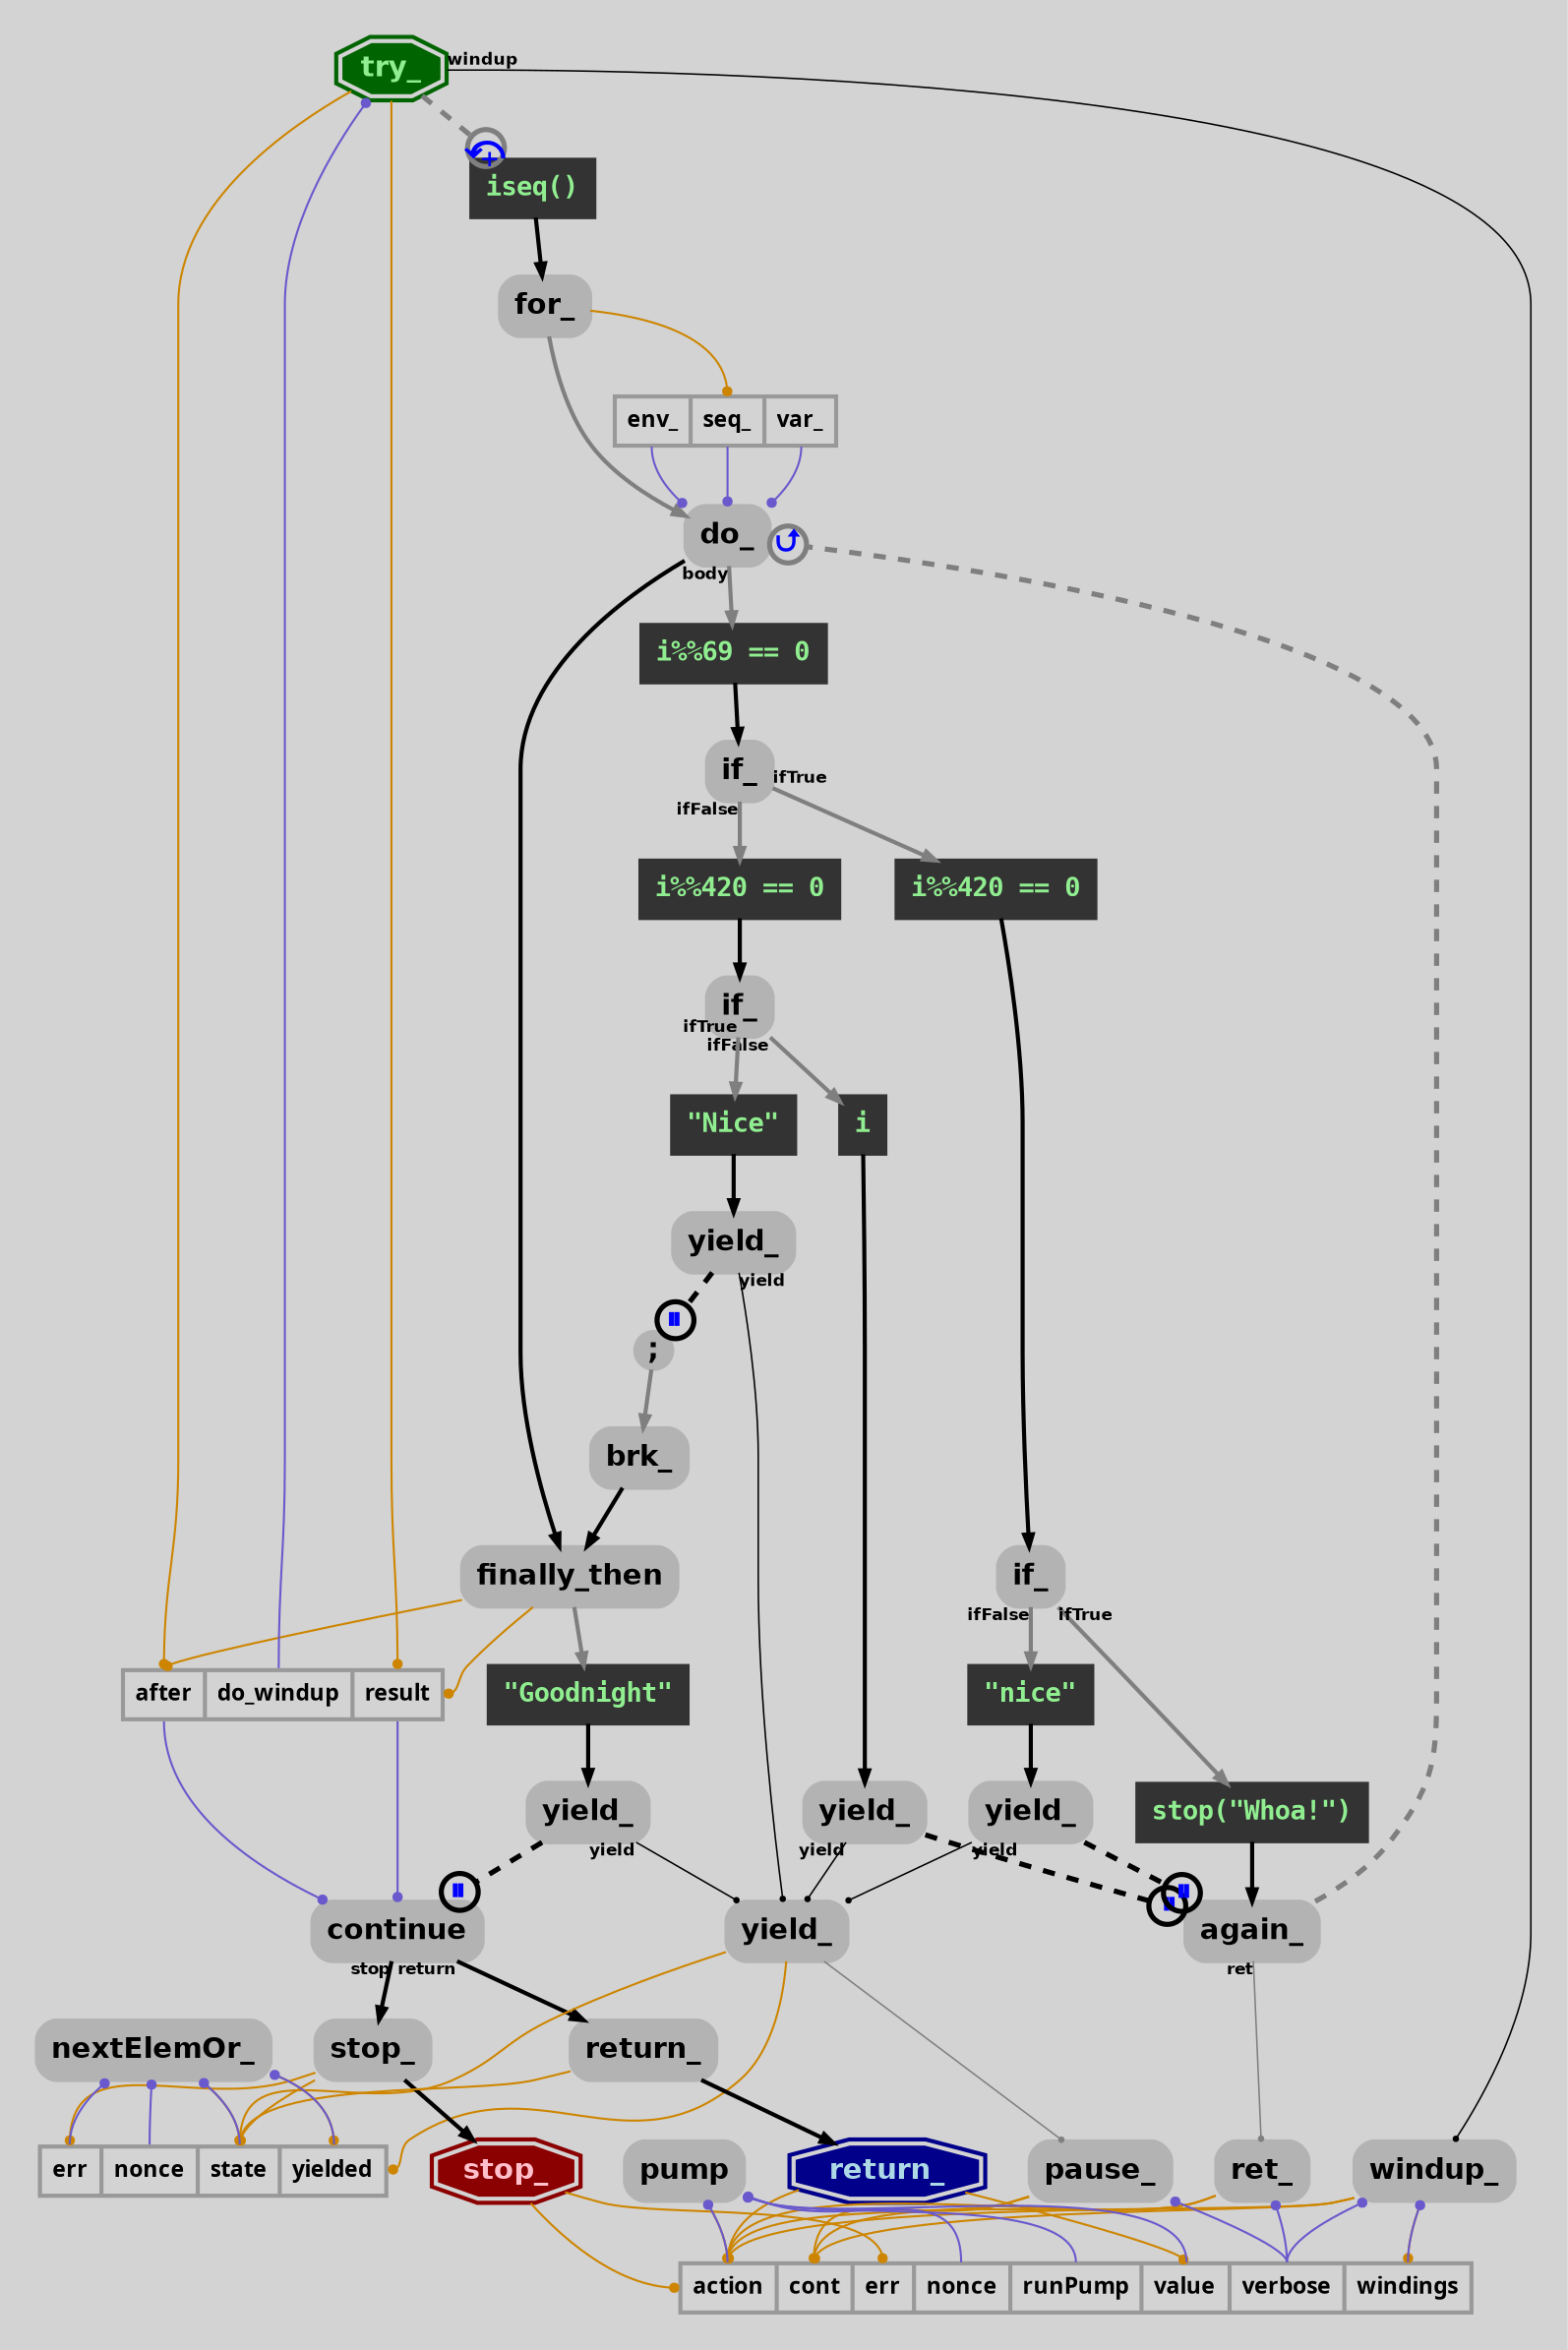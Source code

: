 digraph "G" { 
  bgcolor = "lightgray"
  margin = "0"
  pad = "0.25"
  concentrate = "false"
  nodesep = "0.3"
  ranksep = "0.4"
  newrank = "true"
  clusterrank = "local"
  packmode = "clust"
  labeljust = "l"
  fontname = "DejaVu Sans Mono Book"
  rankdir = "TB"
  fontsize = "14"
  edge [fontname="DejaVu Sans Bold", arrowhead="normal", arrowsize="0.6", fontsize="8"]
  node [fontname="DejaVu Sans Bold", margin="0.1,0.1", shape="box", bgcolor="white", height="0.2", width="0.2", color="gray60", penwidth="2"]
  "..do_expr" [label="iseq()", fontname="DejaVu Sans Mono Bold", style="filled", fontcolor="lightgreen", fontsize="13", color="gray20", labeljust="l", nojustify="true"]
  "..do_expr.1.do_.1.do_finally" [label="\"Goodnight\"", fontname="DejaVu Sans Mono Bold", style="filled", fontcolor="lightgreen", fontsize="13", color="gray20", labeljust="l", nojustify="true"]
  "..do_expr.1.do_.1.do_finally.1" [label="yield_", style="filled,rounded", color="gray70"]
  "..do_expr.1.do_.1" [label="finally_then", style="filled,rounded", color="gray70"]
  "..do_expr.1.do_.1.do_finally.2" [label="continue", style="filled,rounded", color="gray70"]
  "START" [label="try_", style="filled,rounded", color="gray70", shape="doubleoctagon", color="darkgreen", style="filled", fontcolor="lightgreen", margin="0,0", fixedsize="false", pos="1,1"]
  "ctx...do_expr.1.do_.1.do_finally.2_var" [shape="record", label="<after>after|<do_windup>do_windup|<result>result", fontsize="11", fontname="DevaVu Sans Mono Bold", margin="0.08"]
  "ctx...do_expr.1.do_.1.do_finally.2_var":after -> "..do_expr.1.do_.1.do_finally.2" [penwidth="1", color="slateblue3", arrowsize="0.5", arrowhead="dot", concentrate="true", constrain="false"]
  "ctx...do_expr.1.do_.1.do_finally.2_var":result -> "..do_expr.1.do_.1.do_finally.2" [penwidth="1", color="slateblue3", arrowsize="0.5", arrowhead="dot", concentrate="true", constrain="false"]
  "..do_expr.1.do_.1" -> "ctx...do_expr.1.do_.1.do_finally.2_var":after [penwidth="1", color="orange3", arrowsize="0.5", arrowhead="dot", concentrate="true", constrain="false"]
  "..do_expr.1.do_.1" -> "ctx...do_expr.1.do_.1.do_finally.2_var":result [penwidth="1", color="orange3", arrowsize="0.5", arrowhead="dot", concentrate="true", constrain="false"]
  "ctx...do_expr.1.do_.1.do_finally.2_var":do_windup -> "START" [penwidth="1", color="slateblue3", arrowsize="0.5", arrowhead="dot", concentrate="true", constrain="false"]
  "START" -> "ctx...do_expr.1.do_.1.do_finally.2_var":after [penwidth="1", color="orange3", arrowsize="0.5", arrowhead="dot", concentrate="true", constrain="false"]
  "START" -> "ctx...do_expr.1.do_.1.do_finally.2_var":result [penwidth="1", color="orange3", arrowsize="0.5", arrowhead="dot", concentrate="true", constrain="false"]
  "..do_expr.1.do_.1.do_finally.1.yield" [label="yield_", style="filled,rounded", color="gray70"]
  "..do_expr.1.do_.1.do_finally.2.stop" [label="stop_", style="filled,rounded", color="gray70"]
  "..do_expr.1.do_.1.do_finally.3" [label="return_", style="filled,rounded", color="gray70"]
  "nextElemOr" [label="nextElemOr_", style="filled,rounded", color="gray70"]
  "ctx...do_expr.1.do_.1.do_finally.2.stop_var" [shape="record", label="<err>err|<nonce>nonce|<state>state|<yielded>yielded", fontsize="11", fontname="DevaVu Sans Mono Bold", margin="0.08"]
  "..do_expr.1.do_.1.do_finally.3" -> "ctx...do_expr.1.do_.1.do_finally.2.stop_var":state [penwidth="1", color="orange3", arrowsize="0.5", arrowhead="dot", concentrate="true", constrain="false"]
  "..do_expr.1.do_.1.do_finally.2.stop" -> "ctx...do_expr.1.do_.1.do_finally.2.stop_var":err [penwidth="1", color="orange3", arrowsize="0.5", arrowhead="dot", concentrate="true", constrain="false"]
  "..do_expr.1.do_.1.do_finally.2.stop" -> "ctx...do_expr.1.do_.1.do_finally.2.stop_var":state [penwidth="1", color="orange3", arrowsize="0.5", arrowhead="dot", concentrate="true", constrain="false"]
  "..do_expr.1.do_.1.do_finally.1.yield" -> "ctx...do_expr.1.do_.1.do_finally.2.stop_var":state [penwidth="1", color="orange3", arrowsize="0.5", arrowhead="dot", concentrate="true", constrain="false"]
  "..do_expr.1.do_.1.do_finally.1.yield" -> "ctx...do_expr.1.do_.1.do_finally.2.stop_var":yielded [penwidth="1", color="orange3", arrowsize="0.5", arrowhead="dot", concentrate="true", constrain="false"]
  "ctx...do_expr.1.do_.1.do_finally.2.stop_var":err -> "nextElemOr" [penwidth="1", color="slateblue3", arrowsize="0.5", arrowhead="dot", concentrate="true", constrain="false"]
  "ctx...do_expr.1.do_.1.do_finally.2.stop_var":nonce -> "nextElemOr" [penwidth="1", color="slateblue3", arrowsize="0.5", arrowhead="dot", concentrate="true", constrain="false"]
  "ctx...do_expr.1.do_.1.do_finally.2.stop_var":state -> "nextElemOr" [penwidth="1", color="slateblue3", arrowsize="0.5", arrowhead="dot", concentrate="true", constrain="false"]
  "ctx...do_expr.1.do_.1.do_finally.2.stop_var":yielded -> "nextElemOr" [penwidth="1", color="slateblue3", arrowsize="0.5", arrowhead="dot", concentrate="true", constrain="false"]
  "nextElemOr" -> "ctx...do_expr.1.do_.1.do_finally.2.stop_var":state [penwidth="1", color="orange3", arrowsize="0.5", arrowhead="dot", concentrate="true", constrain="false"]
  "nextElemOr" -> "ctx...do_expr.1.do_.1.do_finally.2.stop_var":yielded [penwidth="1", color="orange3", arrowsize="0.5", arrowhead="dot", concentrate="true", constrain="false"]
  "..do_expr.1.do_.body" [label="i%%69 == 0", fontname="DejaVu Sans Mono Bold", style="filled", fontcolor="lightgreen", fontsize="13", color="gray20", labeljust="l", nojustify="true"]
  "..do_expr.1.do_.body.1" [label="if_", style="filled,rounded", color="gray70"]
  "..do_expr.1.do_.body.1.ifFalse" [label="i%%420 == 0", fontname="DejaVu Sans Mono Bold", style="filled", fontcolor="lightgreen", fontsize="13", color="gray20", labeljust="l", nojustify="true"]
  "..do_expr.1.do_.body.1.ifFalse.1" [label="if_", style="filled,rounded", color="gray70"]
  "..do_expr.1.do_.body.1.ifFalse.1.ifFalse" [label="i", fontname="DejaVu Sans Mono Bold", style="filled", fontcolor="lightgreen", fontsize="13", color="gray20", labeljust="l", nojustify="true"]
  "..do_expr.1.do_.body.1.ifFalse.1.ifFalse.1" [label="yield_", style="filled,rounded", color="gray70"]
  "..do_expr.1.do_.body.1.ifFalse.1.ifTrue" [label="\"Nice\"", fontname="DejaVu Sans Mono Bold", style="filled", fontcolor="lightgreen", fontsize="13", color="gray20", labeljust="l", nojustify="true"]
  "..do_expr.1.do_.body.1.ifFalse.1.ifTrue.1" [label="yield_", style="filled,rounded", color="gray70"]
  "..do_expr.1.do_.body.1.ifFalse.1.ifTrue.2" [shape="circle", style="filled", color="gray70", fixedsize="true", width="0.25", height="0.25", label=";"]
  "..do_expr.1" [label="for_", style="filled,rounded", color="gray70"]
  "..do_expr.1.do_" [label="do_", style="filled,rounded", color="gray70"]
  "..do_expr.1.do_.body.1.ifFalse.1.ifTrue.3" [label="brk_", style="filled,rounded", color="gray70"]
  "..do_expr.1.do_.body.1.ifTrue.1.ifTrue.1" [label="again_", style="filled,rounded", color="gray70"]
  "ctx...do_expr.1.do_.body.1.ifFalse.1.ifTrue.3_var" [shape="record", label="<env_>env_|<seq_>seq_|<var_>var_", fontsize="11", fontname="DevaVu Sans Mono Bold", margin="0.08"]
  "ctx...do_expr.1.do_.body.1.ifFalse.1.ifTrue.3_var":env_ -> "..do_expr.1.do_" [penwidth="1", color="slateblue3", arrowsize="0.5", arrowhead="dot", concentrate="true", constrain="false"]
  "ctx...do_expr.1.do_.body.1.ifFalse.1.ifTrue.3_var":seq_ -> "..do_expr.1.do_" [penwidth="1", color="slateblue3", arrowsize="0.5", arrowhead="dot", concentrate="true", constrain="false"]
  "ctx...do_expr.1.do_.body.1.ifFalse.1.ifTrue.3_var":var_ -> "..do_expr.1.do_" [penwidth="1", color="slateblue3", arrowsize="0.5", arrowhead="dot", concentrate="true", constrain="false"]
  "..do_expr.1" -> "ctx...do_expr.1.do_.body.1.ifFalse.1.ifTrue.3_var":seq_ [penwidth="1", color="orange3", arrowsize="0.5", arrowhead="dot", concentrate="true", constrain="false"]
  "..do_expr.1.do_.body.1.ifTrue" [label="i%%420 == 0", fontname="DejaVu Sans Mono Bold", style="filled", fontcolor="lightgreen", fontsize="13", color="gray20", labeljust="l", nojustify="true"]
  "..do_expr.1.do_.body.1.ifTrue.1" [label="if_", style="filled,rounded", color="gray70"]
  "..do_expr.1.do_.body.1.ifTrue.1.ifFalse" [label="\"nice\"", fontname="DejaVu Sans Mono Bold", style="filled", fontcolor="lightgreen", fontsize="13", color="gray20", labeljust="l", nojustify="true"]
  "..do_expr.1.do_.body.1.ifTrue.1.ifFalse.1" [label="yield_", style="filled,rounded", color="gray70"]
  "..do_expr.1.do_.body.1.ifTrue.1.ifTrue" [label="stop(\"Whoa!\")", fontname="DejaVu Sans Mono Bold", style="filled", fontcolor="lightgreen", fontsize="13", color="gray20", labeljust="l", nojustify="true"]
  "..do_expr.1.do_.1.do_finally.1.yield.pause" [label="pause_", style="filled,rounded", color="gray70"]
  "..do_expr.1.do_.body.1.ifTrue.1.ifTrue.1.ret" [label="ret_", style="filled,rounded", color="gray70"]
  "..windup" [label="windup_", style="filled,rounded", color="gray70"]
  "RETURN" [label="return_", style="filled,rounded", color="gray70", shape="doubleoctagon", color="darkblue", style="filled", fontcolor="lightblue", margin="0,0", fixedsize="false"]
  "STOP" [label="stop_", style="filled,rounded", color="gray70", shape="doubleoctagon", color="darkred", style="filled", fontcolor="pink", margin="0,0", fixedsize="false"]
  "pump" [label="pump", style="filled,rounded", color="gray70"]
  "ctx...do_expr.1.do_.body.1.ifTrue.1.ifTrue.1.ret_var" [shape="record", label="<action>action|<cont>cont|<err>err|<nonce>nonce|<runPump>runPump|<value>value|<verbose>verbose|<windings>windings", fontsize="11", fontname="DevaVu Sans Mono Bold", margin="0.08"]
  "RETURN" -> "ctx...do_expr.1.do_.body.1.ifTrue.1.ifTrue.1.ret_var":action [penwidth="1", color="orange3", arrowsize="0.5", arrowhead="dot", concentrate="true", constrain="false"]
  "RETURN" -> "ctx...do_expr.1.do_.body.1.ifTrue.1.ifTrue.1.ret_var":value [penwidth="1", color="orange3", arrowsize="0.5", arrowhead="dot", concentrate="true", constrain="false"]
  "ctx...do_expr.1.do_.body.1.ifTrue.1.ifTrue.1.ret_var":verbose -> "..do_expr.1.do_.1.do_finally.1.yield.pause" [penwidth="1", color="slateblue3", arrowsize="0.5", arrowhead="dot", concentrate="true", constrain="false"]
  "..do_expr.1.do_.1.do_finally.1.yield.pause" -> "ctx...do_expr.1.do_.body.1.ifTrue.1.ifTrue.1.ret_var":action [penwidth="1", color="orange3", arrowsize="0.5", arrowhead="dot", concentrate="true", constrain="false"]
  "..do_expr.1.do_.1.do_finally.1.yield.pause" -> "ctx...do_expr.1.do_.body.1.ifTrue.1.ifTrue.1.ret_var":cont [penwidth="1", color="orange3", arrowsize="0.5", arrowhead="dot", concentrate="true", constrain="false"]
  "ctx...do_expr.1.do_.body.1.ifTrue.1.ifTrue.1.ret_var":verbose -> "..do_expr.1.do_.body.1.ifTrue.1.ifTrue.1.ret" [penwidth="1", color="slateblue3", arrowsize="0.5", arrowhead="dot", concentrate="true", constrain="false"]
  "..do_expr.1.do_.body.1.ifTrue.1.ifTrue.1.ret" -> "ctx...do_expr.1.do_.body.1.ifTrue.1.ifTrue.1.ret_var":action [penwidth="1", color="orange3", arrowsize="0.5", arrowhead="dot", concentrate="true", constrain="false"]
  "..do_expr.1.do_.body.1.ifTrue.1.ifTrue.1.ret" -> "ctx...do_expr.1.do_.body.1.ifTrue.1.ifTrue.1.ret_var":cont [penwidth="1", color="orange3", arrowsize="0.5", arrowhead="dot", concentrate="true", constrain="false"]
  "ctx...do_expr.1.do_.body.1.ifTrue.1.ifTrue.1.ret_var":verbose -> "..windup" [penwidth="1", color="slateblue3", arrowsize="0.5", arrowhead="dot", concentrate="true", constrain="false"]
  "ctx...do_expr.1.do_.body.1.ifTrue.1.ifTrue.1.ret_var":windings -> "..windup" [penwidth="1", color="slateblue3", arrowsize="0.5", arrowhead="dot", concentrate="true", constrain="false"]
  "..windup" -> "ctx...do_expr.1.do_.body.1.ifTrue.1.ifTrue.1.ret_var":action [penwidth="1", color="orange3", arrowsize="0.5", arrowhead="dot", concentrate="true", constrain="false"]
  "..windup" -> "ctx...do_expr.1.do_.body.1.ifTrue.1.ifTrue.1.ret_var":cont [penwidth="1", color="orange3", arrowsize="0.5", arrowhead="dot", concentrate="true", constrain="false"]
  "..windup" -> "ctx...do_expr.1.do_.body.1.ifTrue.1.ifTrue.1.ret_var":windings [penwidth="1", color="orange3", arrowsize="0.5", arrowhead="dot", concentrate="true", constrain="false"]
  "ctx...do_expr.1.do_.body.1.ifTrue.1.ifTrue.1.ret_var":action -> "pump" [penwidth="1", color="slateblue3", arrowsize="0.5", arrowhead="dot", concentrate="true", constrain="false"]
  "ctx...do_expr.1.do_.body.1.ifTrue.1.ifTrue.1.ret_var":nonce -> "pump" [penwidth="1", color="slateblue3", arrowsize="0.5", arrowhead="dot", concentrate="true", constrain="false"]
  "ctx...do_expr.1.do_.body.1.ifTrue.1.ifTrue.1.ret_var":runPump -> "pump" [penwidth="1", color="slateblue3", arrowsize="0.5", arrowhead="dot", concentrate="true", constrain="false"]
  "ctx...do_expr.1.do_.body.1.ifTrue.1.ifTrue.1.ret_var":value -> "pump" [penwidth="1", color="slateblue3", arrowsize="0.5", arrowhead="dot", concentrate="true", constrain="false"]
  "pump" -> "ctx...do_expr.1.do_.body.1.ifTrue.1.ifTrue.1.ret_var":action [penwidth="1", color="orange3", arrowsize="0.5", arrowhead="dot", concentrate="true", constrain="false"]
  "STOP" -> "ctx...do_expr.1.do_.body.1.ifTrue.1.ifTrue.1.ret_var":action [penwidth="1", color="orange3", arrowsize="0.5", arrowhead="dot", concentrate="true", constrain="false"]
  "STOP" -> "ctx...do_expr.1.do_.body.1.ifTrue.1.ifTrue.1.ret_var":err [penwidth="1", color="orange3", arrowsize="0.5", arrowhead="dot", concentrate="true", constrain="false"]
  "..do_expr" -> "..do_expr.1" [taillabel="", color="black", arrowhead="normal", penwidth="2", concentrate="true"]
  "..do_expr.1" -> "..do_expr.1.do_" [taillabel="", color="gray50", arrowhead="normal", penwidth="2", concentrate="true"]
  "..do_expr.1.do_" -> "..do_expr.1.do_.1" [taillabel="", color="black", arrowhead="normal", penwidth="2", concentrate="true"]
  "..do_expr.1.do_" -> "..do_expr.1.do_.body" [taillabel="body", color="gray50", arrowhead="normal", penwidth="2", concentrate="true"]
  "..do_expr.1.do_.1" -> "..do_expr.1.do_.1.do_finally" [taillabel="", color="gray50", arrowhead="normal", penwidth="2", concentrate="true"]
  "..do_expr.1.do_.1.do_finally" -> "..do_expr.1.do_.1.do_finally.1" [taillabel="", color="black", arrowhead="normal", penwidth="2", concentrate="true"]
  "..do_expr.1.do_.1.do_finally.1" -> "..do_expr.1.do_.1.do_finally.1.yield" [taillabel="yield", color="black", penwidth="0.75", arrowhead="dot", arrowsize="0.3", concentrate="true", constrain="false"]
  "..do_expr.1.do_.1.do_finally.1" -> "..do_expr.1.do_.1.do_finally.2" [taillabel="", color="black", style="dashed", penwidth="2.5", constrain="false", concentrate="false", arrowhead="odot", taillabel=" ", labelangle="0", fontsize="15", arrowsize="2.25", labeldistance="0.9", fontcolor="blue", headlabel="⏸", labeldistance="0.8"]
  "..do_expr.1.do_.1.do_finally.1.yield" -> "..do_expr.1.do_.1.do_finally.1.yield.pause" [taillabel="", color="gray50", penwidth="0.75", arrowhead="dot", arrowsize="0.3", concentrate="true", constrain="false"]
  "..do_expr.1.do_.1.do_finally.2" -> "..do_expr.1.do_.1.do_finally.2.stop" [taillabel="stop", color="black", arrowhead="normal", penwidth="2", concentrate="true"]
  "..do_expr.1.do_.1.do_finally.2" -> "..do_expr.1.do_.1.do_finally.3" [taillabel="return", color="black", arrowhead="normal", penwidth="2", concentrate="true"]
  "..do_expr.1.do_.1.do_finally.2.stop" -> "STOP" [taillabel="", color="black", arrowhead="normal", penwidth="2", concentrate="true"]
  "..do_expr.1.do_.1.do_finally.3" -> "RETURN" [taillabel="", color="black", arrowhead="normal", penwidth="2", concentrate="true"]
  "..do_expr.1.do_.body" -> "..do_expr.1.do_.body.1" [taillabel="", color="black", arrowhead="normal", penwidth="2", concentrate="true"]
  "..do_expr.1.do_.body.1" -> "..do_expr.1.do_.body.1.ifFalse" [taillabel="ifFalse", color="gray50", arrowhead="normal", penwidth="2", concentrate="true"]
  "..do_expr.1.do_.body.1" -> "..do_expr.1.do_.body.1.ifTrue" [taillabel="ifTrue", color="gray50", arrowhead="normal", penwidth="2", concentrate="true"]
  "..do_expr.1.do_.body.1.ifFalse" -> "..do_expr.1.do_.body.1.ifFalse.1" [taillabel="", color="black", arrowhead="normal", penwidth="2", concentrate="true"]
  "..do_expr.1.do_.body.1.ifFalse.1" -> "..do_expr.1.do_.body.1.ifFalse.1.ifFalse" [taillabel="ifFalse", color="gray50", arrowhead="normal", penwidth="2", concentrate="true"]
  "..do_expr.1.do_.body.1.ifFalse.1" -> "..do_expr.1.do_.body.1.ifFalse.1.ifTrue" [taillabel="ifTrue", color="gray50", arrowhead="normal", penwidth="2", concentrate="true"]
  "..do_expr.1.do_.body.1.ifFalse.1.ifFalse" -> "..do_expr.1.do_.body.1.ifFalse.1.ifFalse.1" [taillabel="", color="black", arrowhead="normal", penwidth="2", concentrate="true"]
  "..do_expr.1.do_.body.1.ifFalse.1.ifFalse.1" -> "..do_expr.1.do_.1.do_finally.1.yield" [taillabel="yield", color="black", penwidth="0.75", arrowhead="dot", arrowsize="0.3", concentrate="true", constrain="false"]
  "..do_expr.1.do_.body.1.ifFalse.1.ifFalse.1" -> "..do_expr.1.do_.body.1.ifTrue.1.ifTrue.1" [taillabel="", color="black", style="dashed", penwidth="2.5", constrain="false", concentrate="false", arrowhead="odot", taillabel=" ", labelangle="0", fontsize="15", arrowsize="2.25", labeldistance="0.9", fontcolor="blue", headlabel="⏸", labeldistance="0.8"]
  "..do_expr.1.do_.body.1.ifFalse.1.ifTrue" -> "..do_expr.1.do_.body.1.ifFalse.1.ifTrue.1" [taillabel="", color="black", arrowhead="normal", penwidth="2", concentrate="true"]
  "..do_expr.1.do_.body.1.ifFalse.1.ifTrue.1" -> "..do_expr.1.do_.1.do_finally.1.yield" [taillabel="yield", color="black", penwidth="0.75", arrowhead="dot", arrowsize="0.3", concentrate="true", constrain="false"]
  "..do_expr.1.do_.body.1.ifFalse.1.ifTrue.1" -> "..do_expr.1.do_.body.1.ifFalse.1.ifTrue.2" [taillabel="", color="black", style="dashed", penwidth="2.5", constrain="false", concentrate="false", arrowhead="odot", taillabel=" ", labelangle="0", fontsize="15", arrowsize="2.25", labeldistance="0.9", fontcolor="blue", headlabel="⏸", labeldistance="0.8"]
  "..do_expr.1.do_.body.1.ifFalse.1.ifTrue.2" -> "..do_expr.1.do_.body.1.ifFalse.1.ifTrue.3" [taillabel="", color="gray50", arrowhead="normal", penwidth="2", concentrate="true"]
  "..do_expr.1.do_.body.1.ifFalse.1.ifTrue.3" -> "..do_expr.1.do_.1" [taillabel="", color="black", arrowhead="normal", penwidth="2", concentrate="true"]
  "..do_expr.1.do_.body.1.ifTrue" -> "..do_expr.1.do_.body.1.ifTrue.1" [taillabel="", color="black", arrowhead="normal", penwidth="2", concentrate="true"]
  "..do_expr.1.do_.body.1.ifTrue.1" -> "..do_expr.1.do_.body.1.ifTrue.1.ifFalse" [taillabel="ifFalse", color="gray50", arrowhead="normal", penwidth="2", concentrate="true"]
  "..do_expr.1.do_.body.1.ifTrue.1" -> "..do_expr.1.do_.body.1.ifTrue.1.ifTrue" [taillabel="ifTrue", color="gray50", arrowhead="normal", penwidth="2", concentrate="true"]
  "..do_expr.1.do_.body.1.ifTrue.1.ifFalse" -> "..do_expr.1.do_.body.1.ifTrue.1.ifFalse.1" [taillabel="", color="black", arrowhead="normal", penwidth="2", concentrate="true"]
  "..do_expr.1.do_.body.1.ifTrue.1.ifFalse.1" -> "..do_expr.1.do_.1.do_finally.1.yield" [taillabel="yield", color="black", penwidth="0.75", arrowhead="dot", arrowsize="0.3", concentrate="true", constrain="false"]
  "..do_expr.1.do_.body.1.ifTrue.1.ifFalse.1" -> "..do_expr.1.do_.body.1.ifTrue.1.ifTrue.1" [taillabel="", color="black", style="dashed", penwidth="2.5", constrain="false", concentrate="false", arrowhead="odot", taillabel=" ", labelangle="0", fontsize="15", arrowsize="2.25", labeldistance="0.9", fontcolor="blue", headlabel="⏸", labeldistance="0.8"]
  "..do_expr.1.do_.body.1.ifTrue.1.ifTrue" -> "..do_expr.1.do_.body.1.ifTrue.1.ifTrue.1" [taillabel="", color="black", arrowhead="normal", penwidth="2", concentrate="true"]
  "..do_expr.1.do_.body.1.ifTrue.1.ifTrue.1" -> "..do_expr.1.do_" [taillabel="do_", color="gray50", style="dashed", penwidth="2.5", constrain="false", concentrate="false", arrowhead="odot", taillabel=" ", labelangle="0", fontsize="15", arrowsize="2.25", labeldistance="0.9", fontcolor="blue", headlabel="⮍"]
  "..do_expr.1.do_.body.1.ifTrue.1.ifTrue.1" -> "..do_expr.1.do_.body.1.ifTrue.1.ifTrue.1.ret" [taillabel="ret", color="gray50", penwidth="0.75", arrowhead="dot", arrowsize="0.3", concentrate="true", constrain="false"]
  "START" -> "..do_expr" [taillabel="do_expr", color="gray50", style="dashed", penwidth="2.5", constrain="false", concentrate="false", arrowhead="odot", taillabel=" ", labelangle="0", fontsize="15", arrowsize="2.25", labeldistance="0.9", fontcolor="blue", headlabel="⤽", fontsize="20"]
  "START" -> "..windup" [taillabel="windup", color="black", penwidth="0.75", arrowhead="dot", arrowsize="0.3", concentrate="true", constrain="false"]
}
